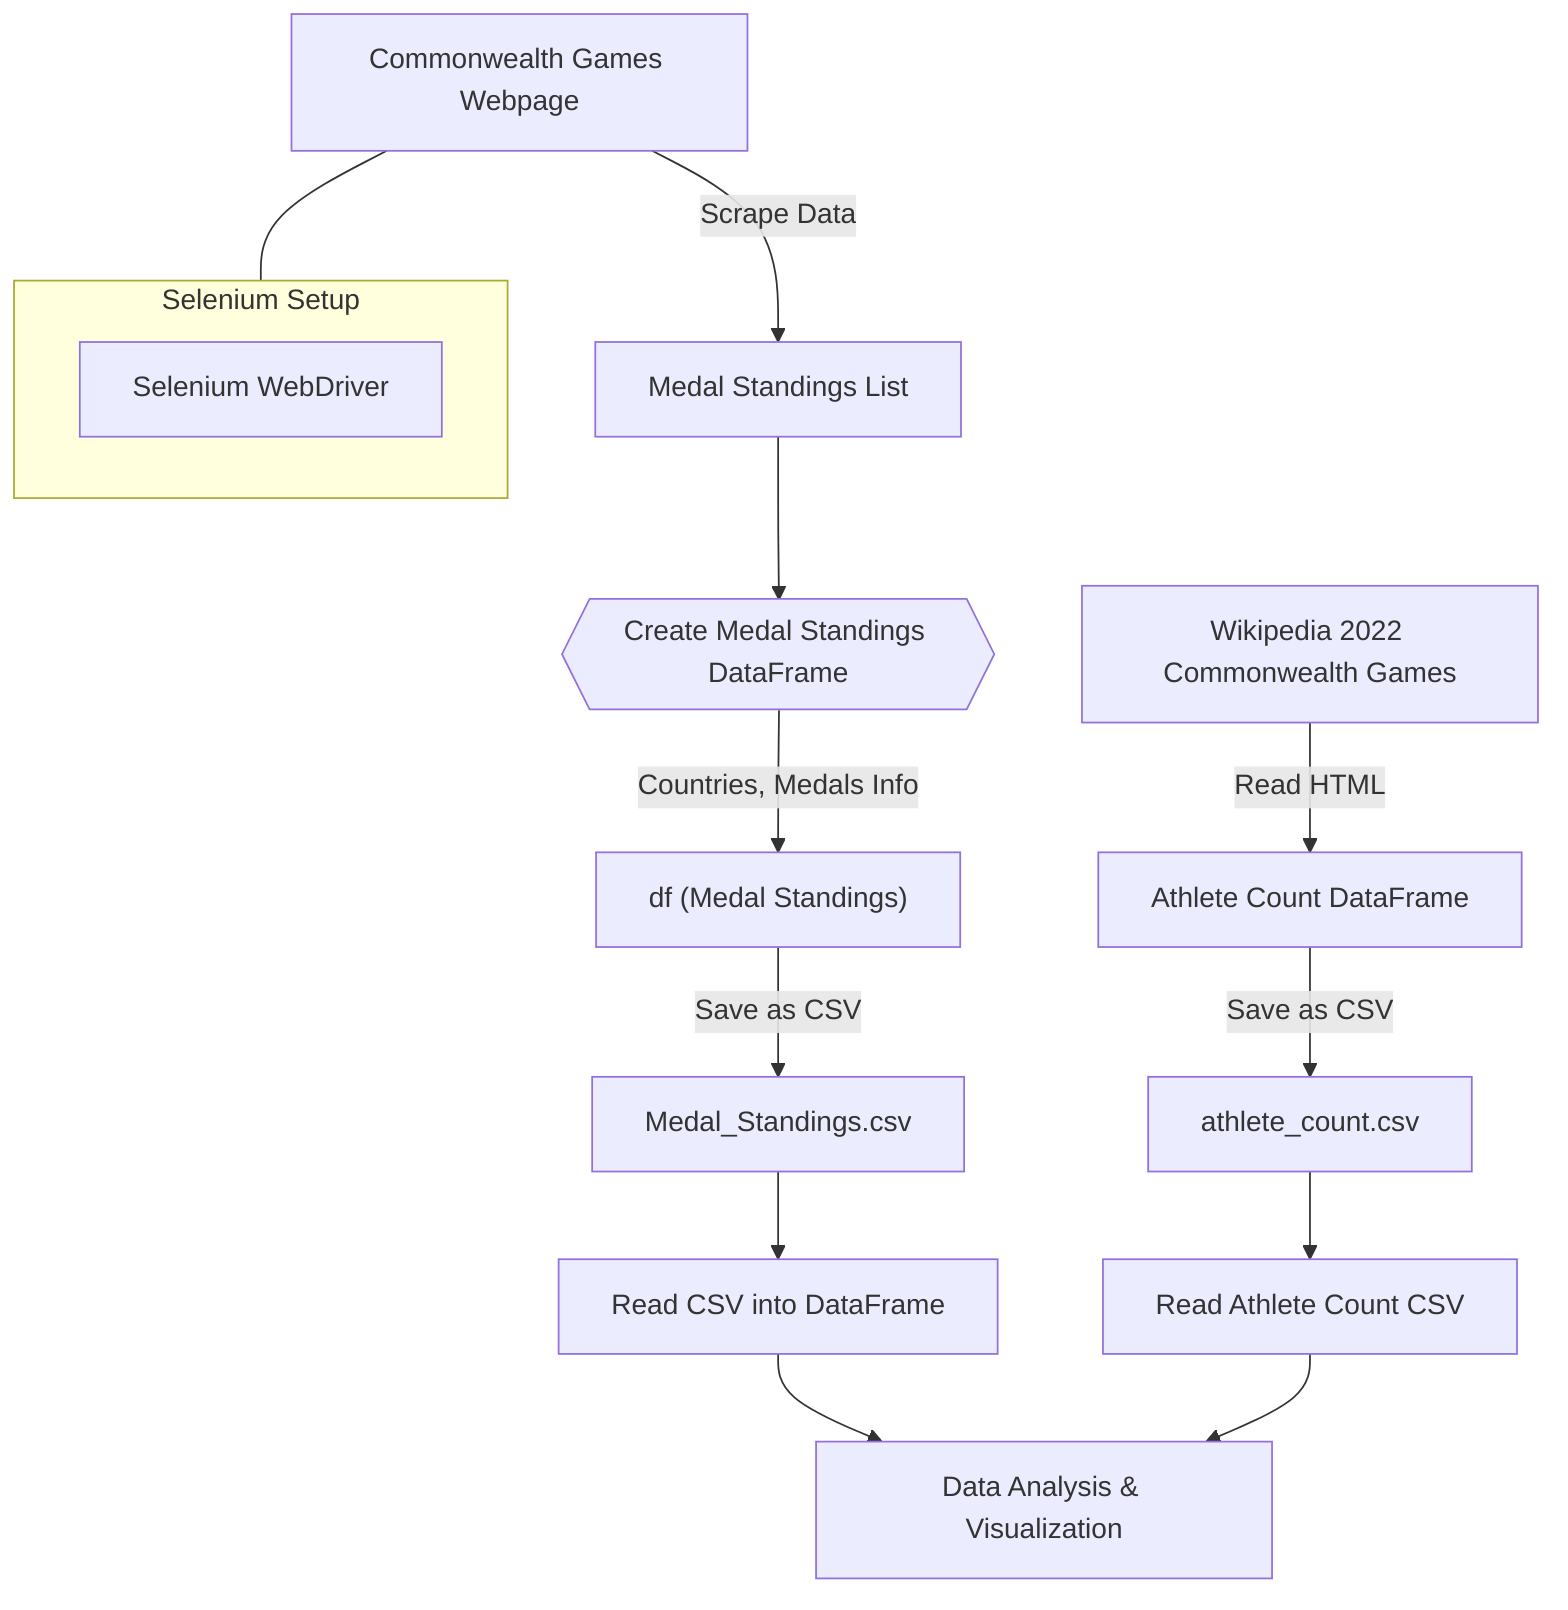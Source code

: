 flowchart TD;
    %% Data Collection Nodes
    A1["Commonwealth Games Webpage"] -->|Scrape Data| B1["Medal Standings List"]
    A2["Wikipedia 2022 Commonwealth Games"] -->|Read HTML| B2["Athlete Count DataFrame"]

    %% Medal Standings Data Structure
    B1 --> C1{{"Create Medal Standings DataFrame"}}
    C1 -->|Countries, Medals Info| D1["df (Medal Standings)"]

    %% Saving Data
    D1 -->|Save as CSV| E1["Medal_Standings.csv"]
    B2 -->|Save as CSV| E2["athlete_count.csv"]

    %% Selenium WebDriver Node
    subgraph S1["Selenium Setup"]
        A3["Selenium WebDriver"]
    end
    A1 --- S1

    %% Data Usage and Exhibition
    E1 --> F1["Read CSV into DataFrame"]
    E2 --> F2["Read Athlete Count CSV"]

    %% Terminal Node
    F1 --> G1["Data Analysis & Visualization"]
    F2 --> G1

    %% Remarks on Data Flow and Handling
    %% Selenium WebDriver is used for automated browsing
    %% Web scraping is synchronized with sleep to handle dynamic content